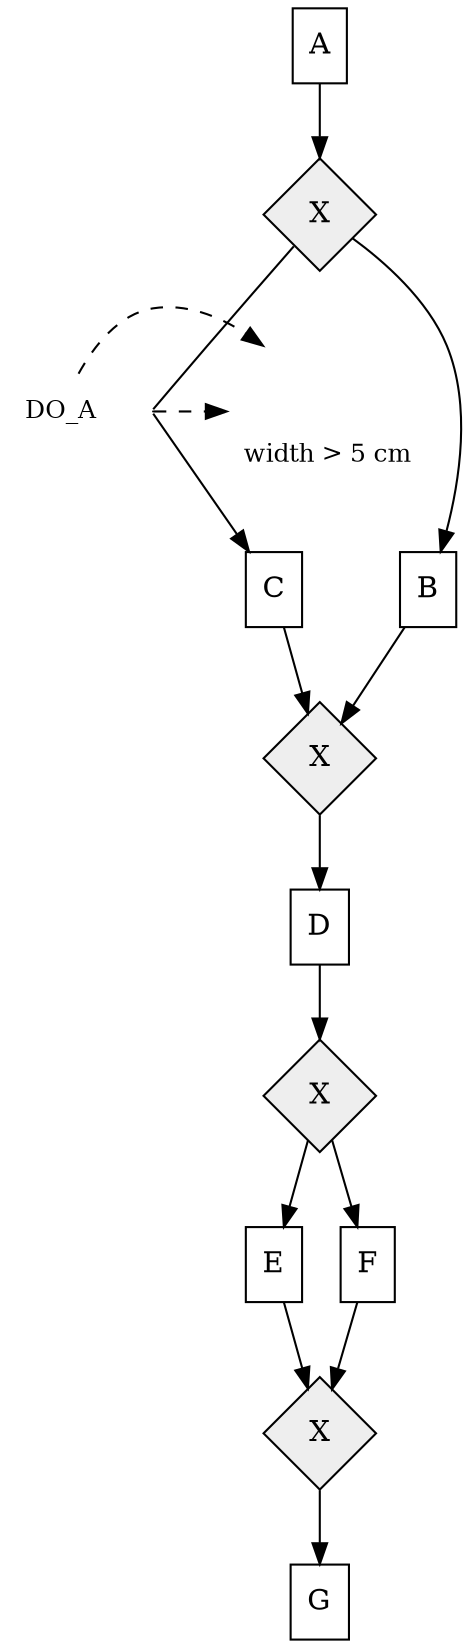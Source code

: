 digraph { node [shape=box]; _ext20 [shape=none, image="stereotype_decisionQuestionNormal.png", label="\n\n\nwidth > 5 cm", width=0.2 , fontsize=12]; _do1 -> _ext20[style=dashed minlen=2]; {rank=same;_ext20   _do1}; _do1 [shape=none, image="stereotype_dataObject.png", label="DO_A", width=0.2, fontsize=12]; _11 -> _ext20 [style=dashed minlen=2]; {rank=same;_11   _ext20 }; _2 [shape=box,style=filled,fillcolor="#ffffff",label="A",width=0.2]; _3 [shape=box,style=filled,fillcolor="#ffffff",label="B",width=0.2]; _4 [shape=box,style=filled,fillcolor="#ffffff",label="C",width=0.2]; _7 [shape=box,style=filled,fillcolor="#ffffff",label="D",width=0.2]; _17 [shape=box,style=filled,fillcolor="#ffffff",label="E",width=0.2]; _16 [shape=box,style=filled,fillcolor="#ffffff",label="F",width=0.2]; _23 [shape=box,style=filled,fillcolor="#ffffff",label="G",width=0.2]; _5 [label="X",fillcolor="#eeeeee",style=filled,width=0.75,height=0.75,fixedsize=true,shape="diamond"]; _6 [label="X",fillcolor="#eeeeee",style=filled,width=0.75,height=0.75,fixedsize=true,shape="diamond"]; _15 [label="X",fillcolor="#eeeeee",style=filled,width=0.75,height=0.75,fixedsize=true,shape="diamond"]; _8 [label="X",fillcolor="#eeeeee",style=filled,width=0.75,height=0.75,fixedsize=true,shape="diamond"]; _2 -> _5 [label=""];_5 -> _3 [label=""];_11[shape=point width=0] _5 -> _11 [label="" dir=none]; _11 ->	_4 [label=""]; _3 -> _6 [label=""];_4 -> _6 [label=""];_6 -> _7 [label=""];_16 -> _8 [label=""];_17 -> _8 [label=""];_15 -> _16 [label=""];_15 -> _17 [label=""];_7 -> _15 [label=""];_8 -> _23 [label=""]; }
